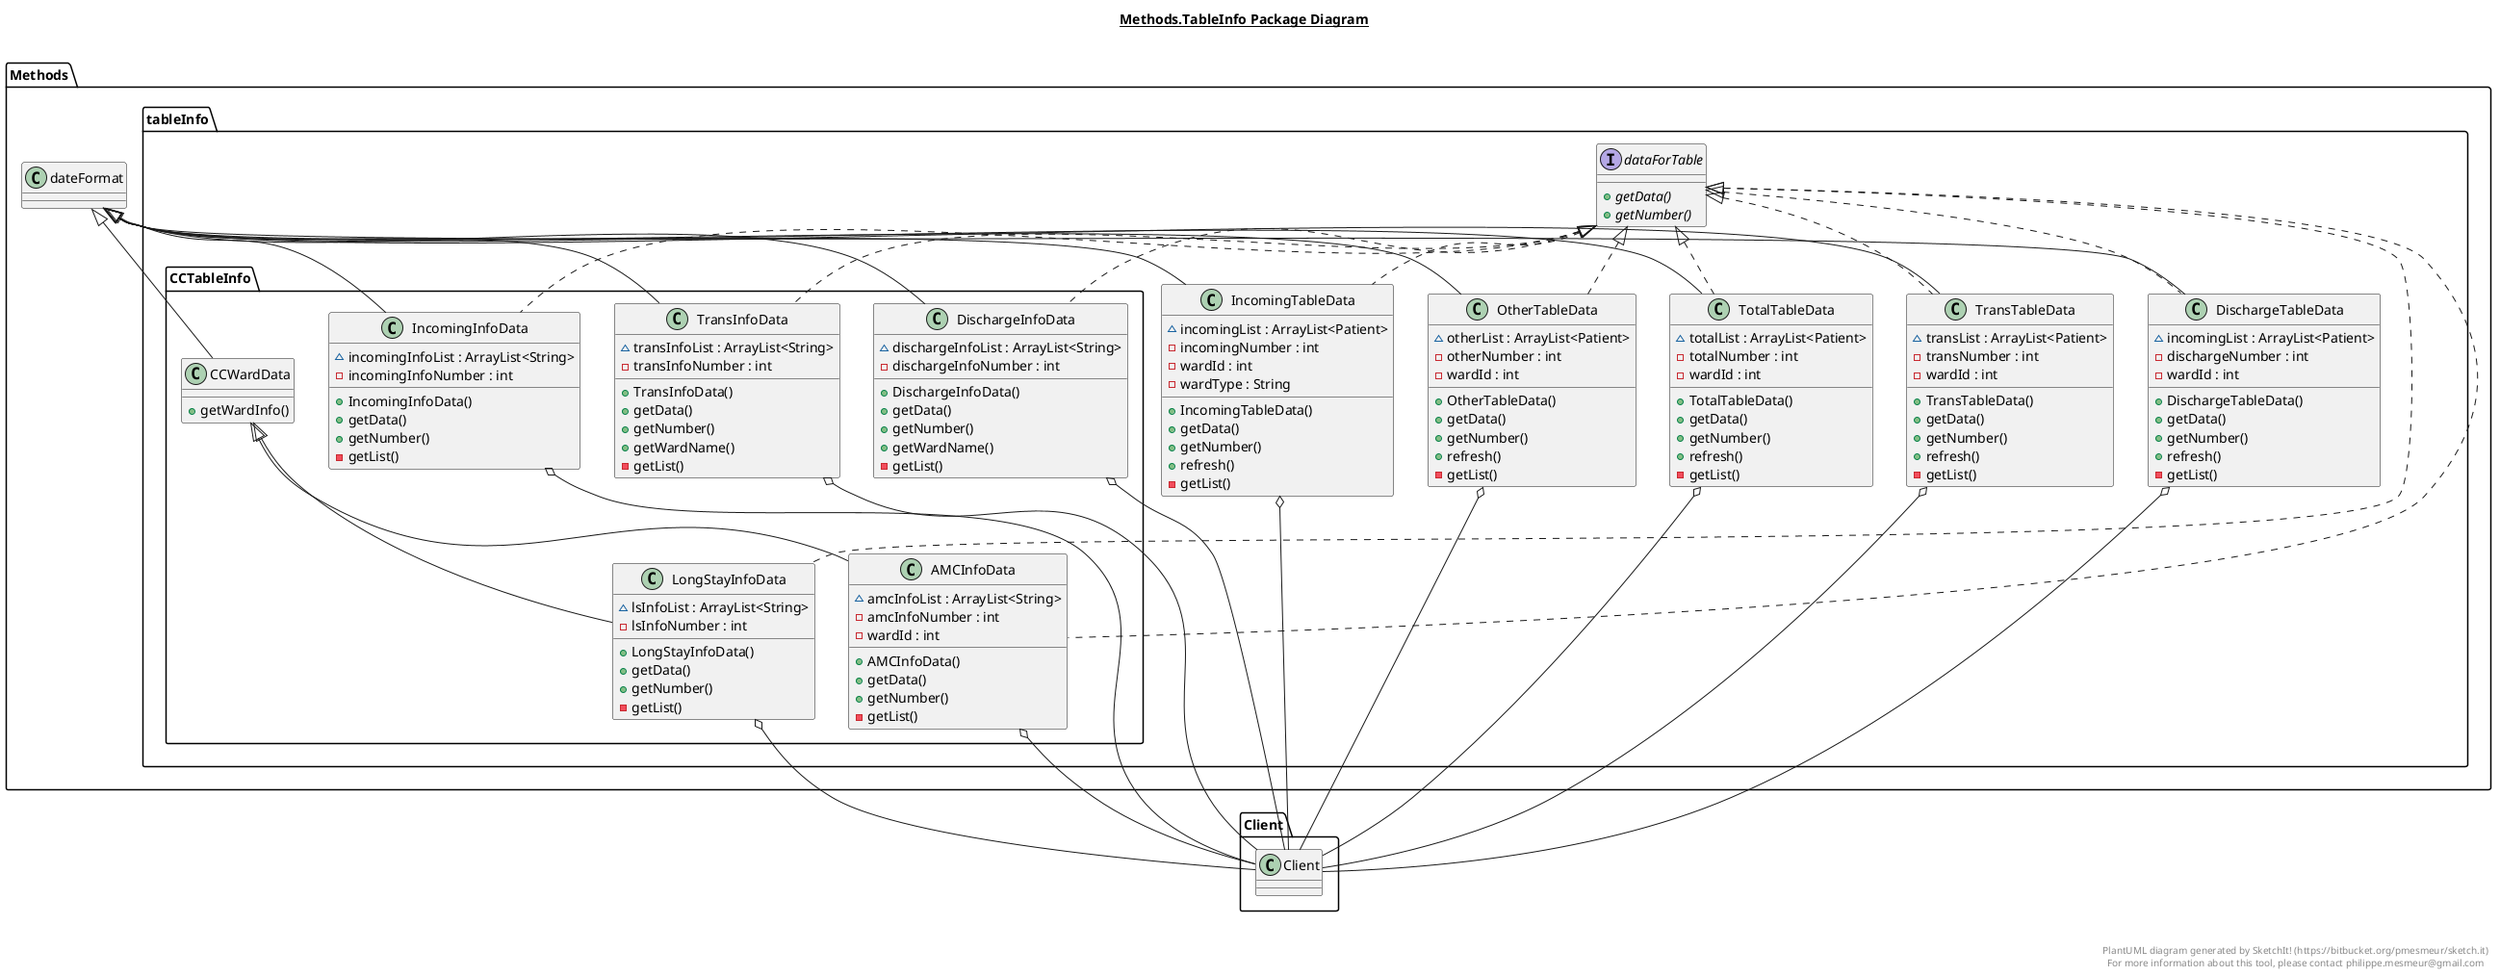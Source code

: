 @startuml

title __Methods.TableInfo Package Diagram__\n


    namespace Methods {
      namespace tableInfo {
        class Methods.tableInfo.CCTableInfo.AMCInfoData {
            ~ amcInfoList : ArrayList<String>
            - amcInfoNumber : int
            - wardId : int
            + AMCInfoData()
            + getData()
            + getNumber()
            - getList()
        }
      }
    }

  


    namespace Methods {
      namespace tableInfo {
        class Methods.tableInfo.CCTableInfo.CCWardData {
            + getWardInfo()
        }
      }
    }

  

    namespace Methods {
      namespace tableInfo {
        class Methods.tableInfo.CCTableInfo.DischargeInfoData {
            ~ dischargeInfoList : ArrayList<String>
            - dischargeInfoNumber : int
            + DischargeInfoData()
            + getData()
            + getNumber()
            + getWardName()
            - getList()
        }
      }
    }

  

    namespace Methods {
      namespace tableInfo {
        class Methods.tableInfo.DischargeTableData {
            ~ incomingList : ArrayList<Patient>
            - dischargeNumber : int
            - wardId : int
            + DischargeTableData()
            + getData()
            + getNumber()
            + refresh()
            - getList()
        }
      }
    }

  


    namespace Methods {
      namespace tableInfo {
        class Methods.tableInfo.CCTableInfo.IncomingInfoData {
            ~ incomingInfoList : ArrayList<String>
            - incomingInfoNumber : int
            + IncomingInfoData()
            + getData()
            + getNumber()
            - getList()
        }
      }
    }

  


    namespace Methods {
      namespace tableInfo {
        class Methods.tableInfo.IncomingTableData {
            ~ incomingList : ArrayList<Patient>
            - incomingNumber : int
            - wardId : int
            - wardType : String
            + IncomingTableData()
            + getData()
            + getNumber()
            + refresh()
            - getList()
        }
      }
    }


    namespace Methods {
      namespace tableInfo {
        class Methods.tableInfo.CCTableInfo.LongStayInfoData {
            ~ lsInfoList : ArrayList<String>
            - lsInfoNumber : int
            + LongStayInfoData()
            + getData()
            + getNumber()
            - getList()
        }
      }
    }

  

    namespace Methods {
      namespace tableInfo {
        class Methods.tableInfo.OtherTableData {
            ~ otherList : ArrayList<Patient>
            - otherNumber : int
            - wardId : int
            + OtherTableData()
            + getData()
            + getNumber()
            + refresh()
            - getList()
        }
      }
    }

  

    namespace Methods {
      namespace tableInfo {
        class Methods.tableInfo.TotalTableData {
            ~ totalList : ArrayList<Patient>
            - totalNumber : int
            - wardId : int
            + TotalTableData()
            + getData()
            + getNumber()
            + refresh()
            - getList()
        }
      }
    }

  


    namespace Methods {
      namespace tableInfo {
        class Methods.tableInfo.CCTableInfo.TransInfoData {
            ~ transInfoList : ArrayList<String>
            - transInfoNumber : int
            + TransInfoData()
            + getData()
            + getNumber()
            + getWardName()
            - getList()
        }
      }
    }

    namespace Methods {
      namespace tableInfo {
        class Methods.tableInfo.TransTableData {
            ~ transList : ArrayList<Patient>
            - transNumber : int
            - wardId : int
            + TransTableData()
            + getData()
            + getNumber()
            + refresh()
            - getList()
        }
      }
    }

  


    namespace Methods {
      namespace tableInfo {
        interface Methods.tableInfo.dataForTable {
            {abstract} + getData()
            {abstract} + getNumber()
        }
      }
    }

  

  Methods.tableInfo.CCTableInfo.AMCInfoData .up.|> Methods.tableInfo.dataForTable
  Methods.tableInfo.CCTableInfo.AMCInfoData -up-|> Methods.tableInfo.CCTableInfo.CCWardData
  Methods.tableInfo.CCTableInfo.AMCInfoData o-- Client.Client
  Methods.tableInfo.CCTableInfo.CCWardData -up-|> Methods.dateFormat
  Methods.tableInfo.CCTableInfo.DischargeInfoData .up.|> Methods.tableInfo.dataForTable
  Methods.tableInfo.CCTableInfo.DischargeInfoData -up-|> Methods.dateFormat
  Methods.tableInfo.CCTableInfo.DischargeInfoData o-- Client.Client
  Methods.tableInfo.DischargeTableData .up.|> Methods.tableInfo.dataForTable
  Methods.tableInfo.DischargeTableData -up-|> Methods.dateFormat
  Methods.tableInfo.DischargeTableData o-- Client.Client
  Methods.tableInfo.CCTableInfo.IncomingInfoData .up.|> Methods.tableInfo.dataForTable
  Methods.tableInfo.CCTableInfo.IncomingInfoData -up-|> Methods.dateFormat
  Methods.tableInfo.CCTableInfo.IncomingInfoData o-- Client.Client
  Methods.tableInfo.IncomingTableData .up.|> Methods.tableInfo.dataForTable
  Methods.tableInfo.IncomingTableData -up-|> Methods.dateFormat
  Methods.tableInfo.IncomingTableData o-- Client.Client
  Methods.tableInfo.CCTableInfo.LongStayInfoData .up.|> Methods.tableInfo.dataForTable
  Methods.tableInfo.CCTableInfo.LongStayInfoData -up-|> Methods.tableInfo.CCTableInfo.CCWardData
  Methods.tableInfo.CCTableInfo.LongStayInfoData o-- Client.Client
  Methods.tableInfo.OtherTableData .up.|> Methods.tableInfo.dataForTable
  Methods.tableInfo.OtherTableData -up-|> Methods.dateFormat
  Methods.tableInfo.OtherTableData o-- Client.Client
  Methods.tableInfo.TotalTableData .up.|> Methods.tableInfo.dataForTable
  Methods.tableInfo.TotalTableData -up-|> Methods.dateFormat
  Methods.tableInfo.TotalTableData o-- Client.Client
  Methods.tableInfo.CCTableInfo.TransInfoData .up.|> Methods.tableInfo.dataForTable
  Methods.tableInfo.CCTableInfo.TransInfoData -up-|> Methods.dateFormat
  Methods.tableInfo.CCTableInfo.TransInfoData o-- Client.Client
  Methods.tableInfo.TransTableData .up.|> Methods.tableInfo.dataForTable
  Methods.tableInfo.TransTableData -up-|> Methods.dateFormat
  Methods.tableInfo.TransTableData o-- Client.Client


right footer


PlantUML diagram generated by SketchIt! (https://bitbucket.org/pmesmeur/sketch.it)
For more information about this tool, please contact philippe.mesmeur@gmail.com
endfooter

@enduml
